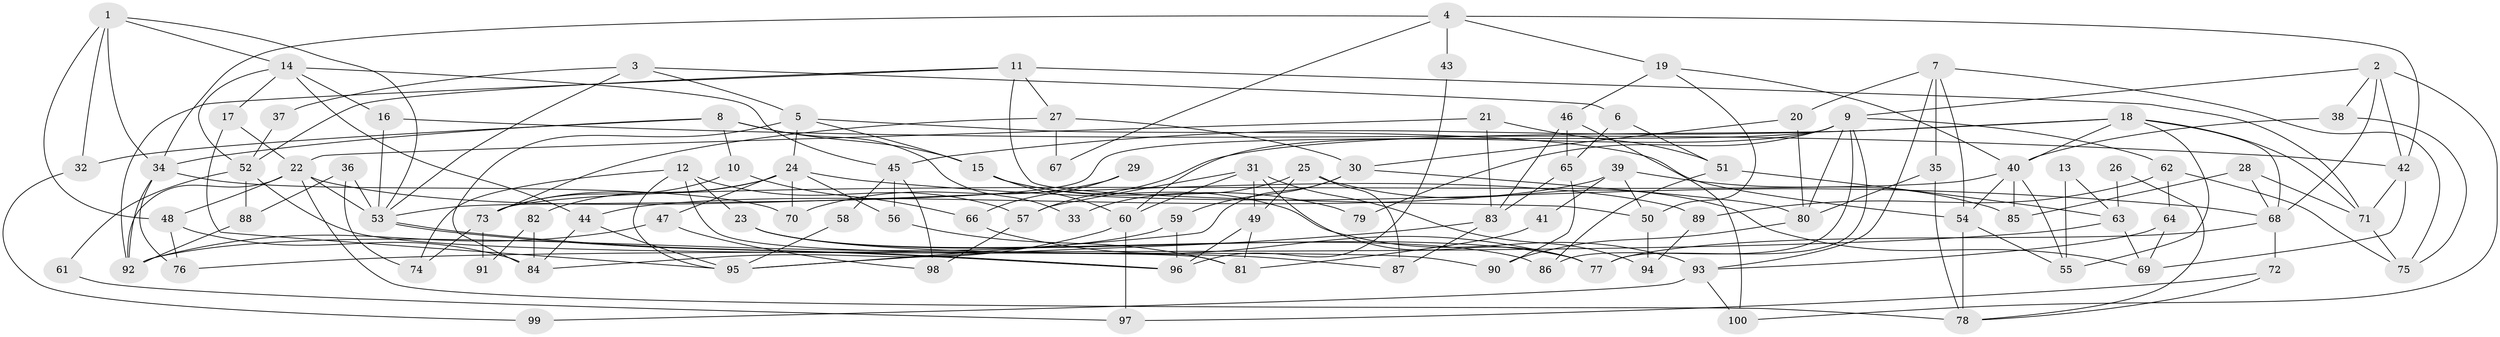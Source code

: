 // Generated by graph-tools (version 1.1) at 2025/11/02/27/25 16:11:23]
// undirected, 100 vertices, 200 edges
graph export_dot {
graph [start="1"]
  node [color=gray90,style=filled];
  1;
  2;
  3;
  4;
  5;
  6;
  7;
  8;
  9;
  10;
  11;
  12;
  13;
  14;
  15;
  16;
  17;
  18;
  19;
  20;
  21;
  22;
  23;
  24;
  25;
  26;
  27;
  28;
  29;
  30;
  31;
  32;
  33;
  34;
  35;
  36;
  37;
  38;
  39;
  40;
  41;
  42;
  43;
  44;
  45;
  46;
  47;
  48;
  49;
  50;
  51;
  52;
  53;
  54;
  55;
  56;
  57;
  58;
  59;
  60;
  61;
  62;
  63;
  64;
  65;
  66;
  67;
  68;
  69;
  70;
  71;
  72;
  73;
  74;
  75;
  76;
  77;
  78;
  79;
  80;
  81;
  82;
  83;
  84;
  85;
  86;
  87;
  88;
  89;
  90;
  91;
  92;
  93;
  94;
  95;
  96;
  97;
  98;
  99;
  100;
  1 -- 14;
  1 -- 53;
  1 -- 32;
  1 -- 34;
  1 -- 48;
  2 -- 68;
  2 -- 42;
  2 -- 9;
  2 -- 38;
  2 -- 100;
  3 -- 5;
  3 -- 6;
  3 -- 37;
  3 -- 53;
  4 -- 42;
  4 -- 19;
  4 -- 34;
  4 -- 43;
  4 -- 67;
  5 -- 84;
  5 -- 54;
  5 -- 15;
  5 -- 24;
  6 -- 51;
  6 -- 65;
  7 -- 35;
  7 -- 75;
  7 -- 20;
  7 -- 54;
  7 -- 93;
  8 -- 34;
  8 -- 15;
  8 -- 10;
  8 -- 32;
  8 -- 33;
  9 -- 53;
  9 -- 60;
  9 -- 62;
  9 -- 77;
  9 -- 79;
  9 -- 80;
  9 -- 86;
  10 -- 73;
  10 -- 66;
  11 -- 71;
  11 -- 92;
  11 -- 27;
  11 -- 50;
  11 -- 52;
  12 -- 81;
  12 -- 57;
  12 -- 23;
  12 -- 74;
  12 -- 95;
  13 -- 55;
  13 -- 63;
  14 -- 52;
  14 -- 44;
  14 -- 16;
  14 -- 17;
  14 -- 45;
  15 -- 93;
  15 -- 60;
  15 -- 79;
  16 -- 53;
  16 -- 42;
  17 -- 22;
  17 -- 95;
  18 -- 68;
  18 -- 71;
  18 -- 40;
  18 -- 45;
  18 -- 55;
  18 -- 57;
  19 -- 46;
  19 -- 40;
  19 -- 50;
  20 -- 80;
  20 -- 30;
  21 -- 51;
  21 -- 22;
  21 -- 83;
  22 -- 48;
  22 -- 53;
  22 -- 78;
  22 -- 89;
  22 -- 92;
  23 -- 77;
  23 -- 86;
  23 -- 87;
  24 -- 73;
  24 -- 47;
  24 -- 56;
  24 -- 68;
  24 -- 70;
  24 -- 82;
  25 -- 49;
  25 -- 87;
  25 -- 33;
  25 -- 69;
  26 -- 63;
  26 -- 78;
  27 -- 30;
  27 -- 67;
  27 -- 73;
  28 -- 68;
  28 -- 71;
  28 -- 85;
  29 -- 66;
  29 -- 70;
  30 -- 95;
  30 -- 59;
  30 -- 80;
  31 -- 60;
  31 -- 57;
  31 -- 49;
  31 -- 77;
  31 -- 94;
  32 -- 99;
  34 -- 70;
  34 -- 76;
  34 -- 92;
  35 -- 78;
  35 -- 80;
  36 -- 74;
  36 -- 53;
  36 -- 88;
  37 -- 52;
  38 -- 40;
  38 -- 75;
  39 -- 85;
  39 -- 50;
  39 -- 41;
  39 -- 44;
  40 -- 55;
  40 -- 54;
  40 -- 73;
  40 -- 85;
  41 -- 81;
  42 -- 69;
  42 -- 71;
  43 -- 96;
  44 -- 95;
  44 -- 84;
  45 -- 56;
  45 -- 58;
  45 -- 98;
  46 -- 83;
  46 -- 65;
  46 -- 100;
  47 -- 92;
  47 -- 98;
  48 -- 84;
  48 -- 76;
  49 -- 96;
  49 -- 81;
  50 -- 94;
  51 -- 86;
  51 -- 63;
  52 -- 88;
  52 -- 61;
  52 -- 90;
  53 -- 96;
  53 -- 96;
  54 -- 55;
  54 -- 78;
  56 -- 81;
  57 -- 98;
  58 -- 95;
  59 -- 92;
  59 -- 96;
  60 -- 84;
  60 -- 97;
  61 -- 97;
  62 -- 89;
  62 -- 64;
  62 -- 75;
  63 -- 76;
  63 -- 69;
  64 -- 93;
  64 -- 69;
  65 -- 90;
  65 -- 83;
  66 -- 77;
  68 -- 77;
  68 -- 72;
  71 -- 75;
  72 -- 78;
  72 -- 97;
  73 -- 74;
  73 -- 91;
  80 -- 90;
  82 -- 84;
  82 -- 91;
  83 -- 95;
  83 -- 87;
  88 -- 92;
  89 -- 94;
  93 -- 100;
  93 -- 99;
}
